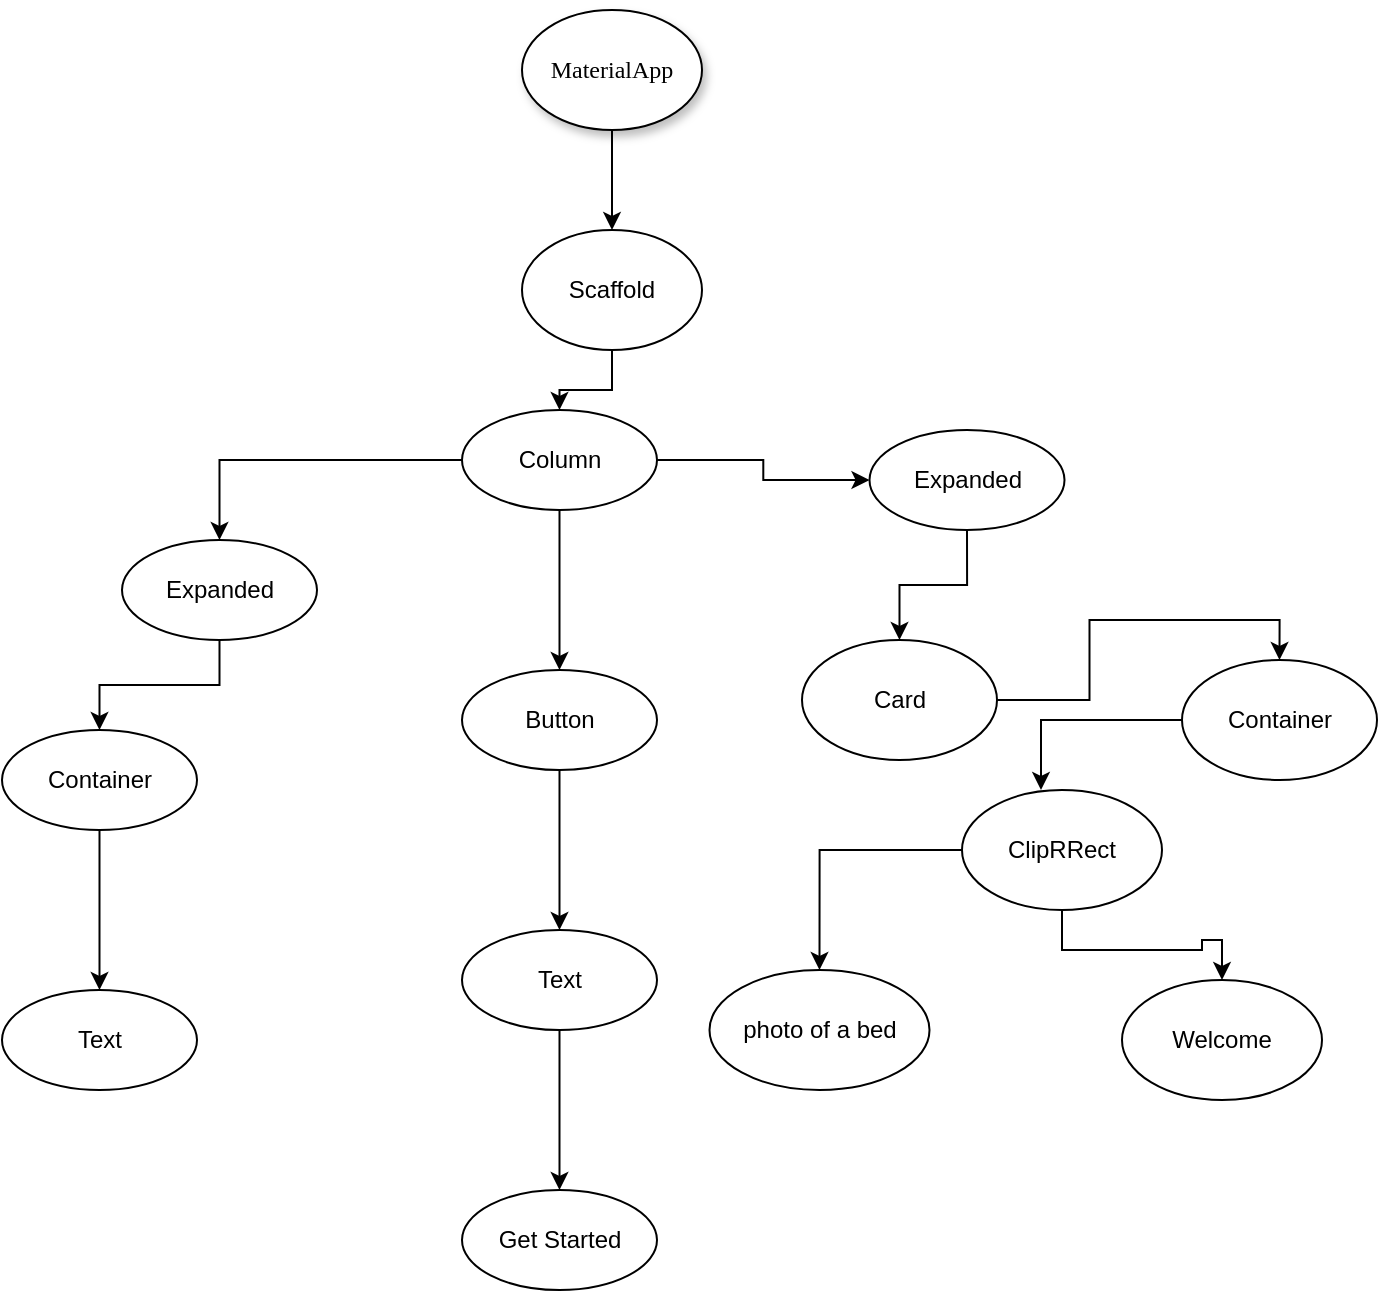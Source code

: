 <mxfile version="14.3.2" type="github">
  <diagram name="Page-1" id="42789a77-a242-8287-6e28-9cd8cfd52e62">
    <mxGraphModel dx="868" dy="484" grid="1" gridSize="10" guides="1" tooltips="1" connect="1" arrows="1" fold="1" page="1" pageScale="1" pageWidth="1100" pageHeight="850" background="#ffffff" math="0" shadow="0">
      <root>
        <mxCell id="0" />
        <mxCell id="1" parent="0" />
        <mxCell id="hsnfMFslFAVzhNeBVYDI-7" style="edgeStyle=orthogonalEdgeStyle;rounded=0;orthogonalLoop=1;jettySize=auto;html=1;entryX=0.5;entryY=0;entryDx=0;entryDy=0;" edge="1" parent="1" source="1ea317790d2ca983-1" target="hsnfMFslFAVzhNeBVYDI-1">
          <mxGeometry relative="1" as="geometry" />
        </mxCell>
        <mxCell id="1ea317790d2ca983-1" value="MaterialApp" style="ellipse;whiteSpace=wrap;html=1;rounded=0;shadow=1;comic=0;labelBackgroundColor=none;strokeWidth=1;fontFamily=Verdana;fontSize=12;align=center;" parent="1" vertex="1">
          <mxGeometry x="450" y="40" width="90" height="60" as="geometry" />
        </mxCell>
        <mxCell id="hsnfMFslFAVzhNeBVYDI-26" value="" style="edgeStyle=orthogonalEdgeStyle;rounded=0;orthogonalLoop=1;jettySize=auto;html=1;" edge="1" parent="1" source="hsnfMFslFAVzhNeBVYDI-1" target="hsnfMFslFAVzhNeBVYDI-4">
          <mxGeometry relative="1" as="geometry" />
        </mxCell>
        <mxCell id="hsnfMFslFAVzhNeBVYDI-1" value="Scaffold" style="ellipse;whiteSpace=wrap;html=1;" vertex="1" parent="1">
          <mxGeometry x="450" y="150" width="90" height="60" as="geometry" />
        </mxCell>
        <mxCell id="hsnfMFslFAVzhNeBVYDI-10" style="edgeStyle=orthogonalEdgeStyle;rounded=0;orthogonalLoop=1;jettySize=auto;html=1;entryX=0.5;entryY=0;entryDx=0;entryDy=0;" edge="1" parent="1" source="hsnfMFslFAVzhNeBVYDI-2" target="hsnfMFslFAVzhNeBVYDI-3">
          <mxGeometry relative="1" as="geometry" />
        </mxCell>
        <mxCell id="hsnfMFslFAVzhNeBVYDI-2" value="Card" style="ellipse;whiteSpace=wrap;html=1;" vertex="1" parent="1">
          <mxGeometry x="590" y="355" width="97.5" height="60" as="geometry" />
        </mxCell>
        <mxCell id="hsnfMFslFAVzhNeBVYDI-15" style="edgeStyle=orthogonalEdgeStyle;rounded=0;orthogonalLoop=1;jettySize=auto;html=1;entryX=0.395;entryY=0;entryDx=0;entryDy=0;entryPerimeter=0;" edge="1" parent="1" source="hsnfMFslFAVzhNeBVYDI-3" target="hsnfMFslFAVzhNeBVYDI-5">
          <mxGeometry relative="1" as="geometry" />
        </mxCell>
        <mxCell id="hsnfMFslFAVzhNeBVYDI-3" value="Container" style="ellipse;whiteSpace=wrap;html=1;" vertex="1" parent="1">
          <mxGeometry x="780" y="365" width="97.5" height="60" as="geometry" />
        </mxCell>
        <mxCell id="hsnfMFslFAVzhNeBVYDI-18" value="" style="edgeStyle=orthogonalEdgeStyle;rounded=0;orthogonalLoop=1;jettySize=auto;html=1;" edge="1" parent="1" source="hsnfMFslFAVzhNeBVYDI-4" target="hsnfMFslFAVzhNeBVYDI-17">
          <mxGeometry relative="1" as="geometry" />
        </mxCell>
        <mxCell id="hsnfMFslFAVzhNeBVYDI-24" value="" style="edgeStyle=orthogonalEdgeStyle;rounded=0;orthogonalLoop=1;jettySize=auto;html=1;" edge="1" parent="1" source="hsnfMFslFAVzhNeBVYDI-4" target="hsnfMFslFAVzhNeBVYDI-23">
          <mxGeometry relative="1" as="geometry" />
        </mxCell>
        <mxCell id="hsnfMFslFAVzhNeBVYDI-28" value="" style="edgeStyle=orthogonalEdgeStyle;rounded=0;orthogonalLoop=1;jettySize=auto;html=1;" edge="1" parent="1" source="hsnfMFslFAVzhNeBVYDI-4" target="hsnfMFslFAVzhNeBVYDI-27">
          <mxGeometry relative="1" as="geometry" />
        </mxCell>
        <mxCell id="hsnfMFslFAVzhNeBVYDI-4" value="Column" style="ellipse;whiteSpace=wrap;html=1;" vertex="1" parent="1">
          <mxGeometry x="420" y="240" width="97.5" height="50" as="geometry" />
        </mxCell>
        <mxCell id="hsnfMFslFAVzhNeBVYDI-13" value="" style="edgeStyle=orthogonalEdgeStyle;rounded=0;orthogonalLoop=1;jettySize=auto;html=1;" edge="1" parent="1" source="hsnfMFslFAVzhNeBVYDI-5" target="hsnfMFslFAVzhNeBVYDI-12">
          <mxGeometry relative="1" as="geometry" />
        </mxCell>
        <mxCell id="hsnfMFslFAVzhNeBVYDI-35" value="" style="edgeStyle=orthogonalEdgeStyle;rounded=0;orthogonalLoop=1;jettySize=auto;html=1;" edge="1" parent="1" source="hsnfMFslFAVzhNeBVYDI-5" target="hsnfMFslFAVzhNeBVYDI-34">
          <mxGeometry relative="1" as="geometry" />
        </mxCell>
        <mxCell id="hsnfMFslFAVzhNeBVYDI-5" value="ClipRRect" style="ellipse;whiteSpace=wrap;html=1;" vertex="1" parent="1">
          <mxGeometry x="670" y="430" width="100" height="60" as="geometry" />
        </mxCell>
        <mxCell id="hsnfMFslFAVzhNeBVYDI-12" value="photo of a bed" style="ellipse;whiteSpace=wrap;html=1;" vertex="1" parent="1">
          <mxGeometry x="543.75" y="520" width="110" height="60" as="geometry" />
        </mxCell>
        <mxCell id="hsnfMFslFAVzhNeBVYDI-20" value="" style="edgeStyle=orthogonalEdgeStyle;rounded=0;orthogonalLoop=1;jettySize=auto;html=1;" edge="1" parent="1" source="hsnfMFslFAVzhNeBVYDI-17" target="hsnfMFslFAVzhNeBVYDI-19">
          <mxGeometry relative="1" as="geometry" />
        </mxCell>
        <mxCell id="hsnfMFslFAVzhNeBVYDI-17" value="Expanded" style="ellipse;whiteSpace=wrap;html=1;" vertex="1" parent="1">
          <mxGeometry x="250" y="305" width="97.5" height="50" as="geometry" />
        </mxCell>
        <mxCell id="hsnfMFslFAVzhNeBVYDI-22" value="" style="edgeStyle=orthogonalEdgeStyle;rounded=0;orthogonalLoop=1;jettySize=auto;html=1;" edge="1" parent="1" source="hsnfMFslFAVzhNeBVYDI-19" target="hsnfMFslFAVzhNeBVYDI-21">
          <mxGeometry relative="1" as="geometry" />
        </mxCell>
        <mxCell id="hsnfMFslFAVzhNeBVYDI-19" value="Container" style="ellipse;whiteSpace=wrap;html=1;" vertex="1" parent="1">
          <mxGeometry x="190" y="400" width="97.5" height="50" as="geometry" />
        </mxCell>
        <mxCell id="hsnfMFslFAVzhNeBVYDI-21" value="Text" style="ellipse;whiteSpace=wrap;html=1;" vertex="1" parent="1">
          <mxGeometry x="190" y="530" width="97.5" height="50" as="geometry" />
        </mxCell>
        <mxCell id="hsnfMFslFAVzhNeBVYDI-25" value="" style="edgeStyle=orthogonalEdgeStyle;rounded=0;orthogonalLoop=1;jettySize=auto;html=1;" edge="1" parent="1" source="hsnfMFslFAVzhNeBVYDI-23" target="hsnfMFslFAVzhNeBVYDI-2">
          <mxGeometry relative="1" as="geometry" />
        </mxCell>
        <mxCell id="hsnfMFslFAVzhNeBVYDI-23" value="Expanded" style="ellipse;whiteSpace=wrap;html=1;" vertex="1" parent="1">
          <mxGeometry x="623.75" y="250" width="97.5" height="50" as="geometry" />
        </mxCell>
        <mxCell id="hsnfMFslFAVzhNeBVYDI-30" value="" style="edgeStyle=orthogonalEdgeStyle;rounded=0;orthogonalLoop=1;jettySize=auto;html=1;" edge="1" parent="1" source="hsnfMFslFAVzhNeBVYDI-27" target="hsnfMFslFAVzhNeBVYDI-29">
          <mxGeometry relative="1" as="geometry" />
        </mxCell>
        <mxCell id="hsnfMFslFAVzhNeBVYDI-27" value="Button" style="ellipse;whiteSpace=wrap;html=1;" vertex="1" parent="1">
          <mxGeometry x="420" y="370" width="97.5" height="50" as="geometry" />
        </mxCell>
        <mxCell id="hsnfMFslFAVzhNeBVYDI-32" value="" style="edgeStyle=orthogonalEdgeStyle;rounded=0;orthogonalLoop=1;jettySize=auto;html=1;" edge="1" parent="1" source="hsnfMFslFAVzhNeBVYDI-29" target="hsnfMFslFAVzhNeBVYDI-31">
          <mxGeometry relative="1" as="geometry" />
        </mxCell>
        <mxCell id="hsnfMFslFAVzhNeBVYDI-29" value="Text" style="ellipse;whiteSpace=wrap;html=1;" vertex="1" parent="1">
          <mxGeometry x="420" y="500" width="97.5" height="50" as="geometry" />
        </mxCell>
        <mxCell id="hsnfMFslFAVzhNeBVYDI-31" value="Get Started" style="ellipse;whiteSpace=wrap;html=1;" vertex="1" parent="1">
          <mxGeometry x="420" y="630" width="97.5" height="50" as="geometry" />
        </mxCell>
        <mxCell id="hsnfMFslFAVzhNeBVYDI-34" value="Welcome" style="ellipse;whiteSpace=wrap;html=1;" vertex="1" parent="1">
          <mxGeometry x="750" y="525" width="100" height="60" as="geometry" />
        </mxCell>
      </root>
    </mxGraphModel>
  </diagram>
</mxfile>
